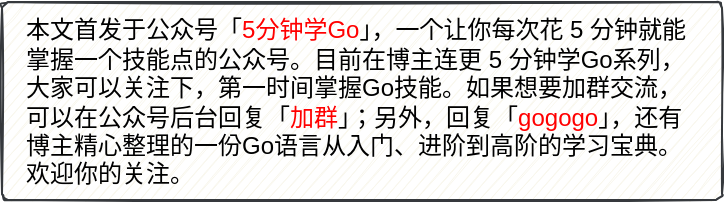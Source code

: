 <mxfile version="16.0.0" type="github">
  <diagram id="gx4H9VVGNejoeBhrStRS" name="Page-1">
    <mxGraphModel dx="1248" dy="626" grid="1" gridSize="10" guides="1" tooltips="1" connect="1" arrows="1" fold="1" page="1" pageScale="1" pageWidth="827" pageHeight="1169" math="0" shadow="0">
      <root>
        <mxCell id="0" />
        <mxCell id="1" parent="0" />
        <mxCell id="OgTo7Hy5qu7vyW_G8XQM-2" value="" style="rounded=1;whiteSpace=wrap;html=1;arcSize=3;strokeWidth=1;glass=0;shadow=0;sketch=1;fillColor=#f9f7ed;strokeColor=#36393d;" parent="1" vertex="1">
          <mxGeometry x="180" y="191" width="360" height="99" as="geometry" />
        </mxCell>
        <mxCell id="OgTo7Hy5qu7vyW_G8XQM-8" value="本文首发于公众号「&lt;font color=&quot;#ff0000&quot;&gt;5分钟学Go&lt;/font&gt;」，一个让你每次花 5 分钟就能掌握一个技能点的公众号。目前在博主连更 5 分钟学Go系列，大家可以关注下，第一时间掌握Go技能。如果想要加群交流，可以在公众号后台回复「&lt;font color=&quot;#ff0000&quot;&gt;加群&lt;/font&gt;」；另外，回复「&lt;font color=&quot;#ff0000&quot;&gt;gogogo&lt;/font&gt;」，还有博主精心整理的一份Go语言从入门、进阶到高阶的学习宝典。欢迎你的关注。" style="text;html=1;strokeColor=none;fillColor=none;align=left;verticalAlign=middle;whiteSpace=wrap;rounded=0;shadow=0;glass=0;sketch=1;" parent="1" vertex="1">
          <mxGeometry x="190" y="225.5" width="340" height="30" as="geometry" />
        </mxCell>
      </root>
    </mxGraphModel>
  </diagram>
</mxfile>
